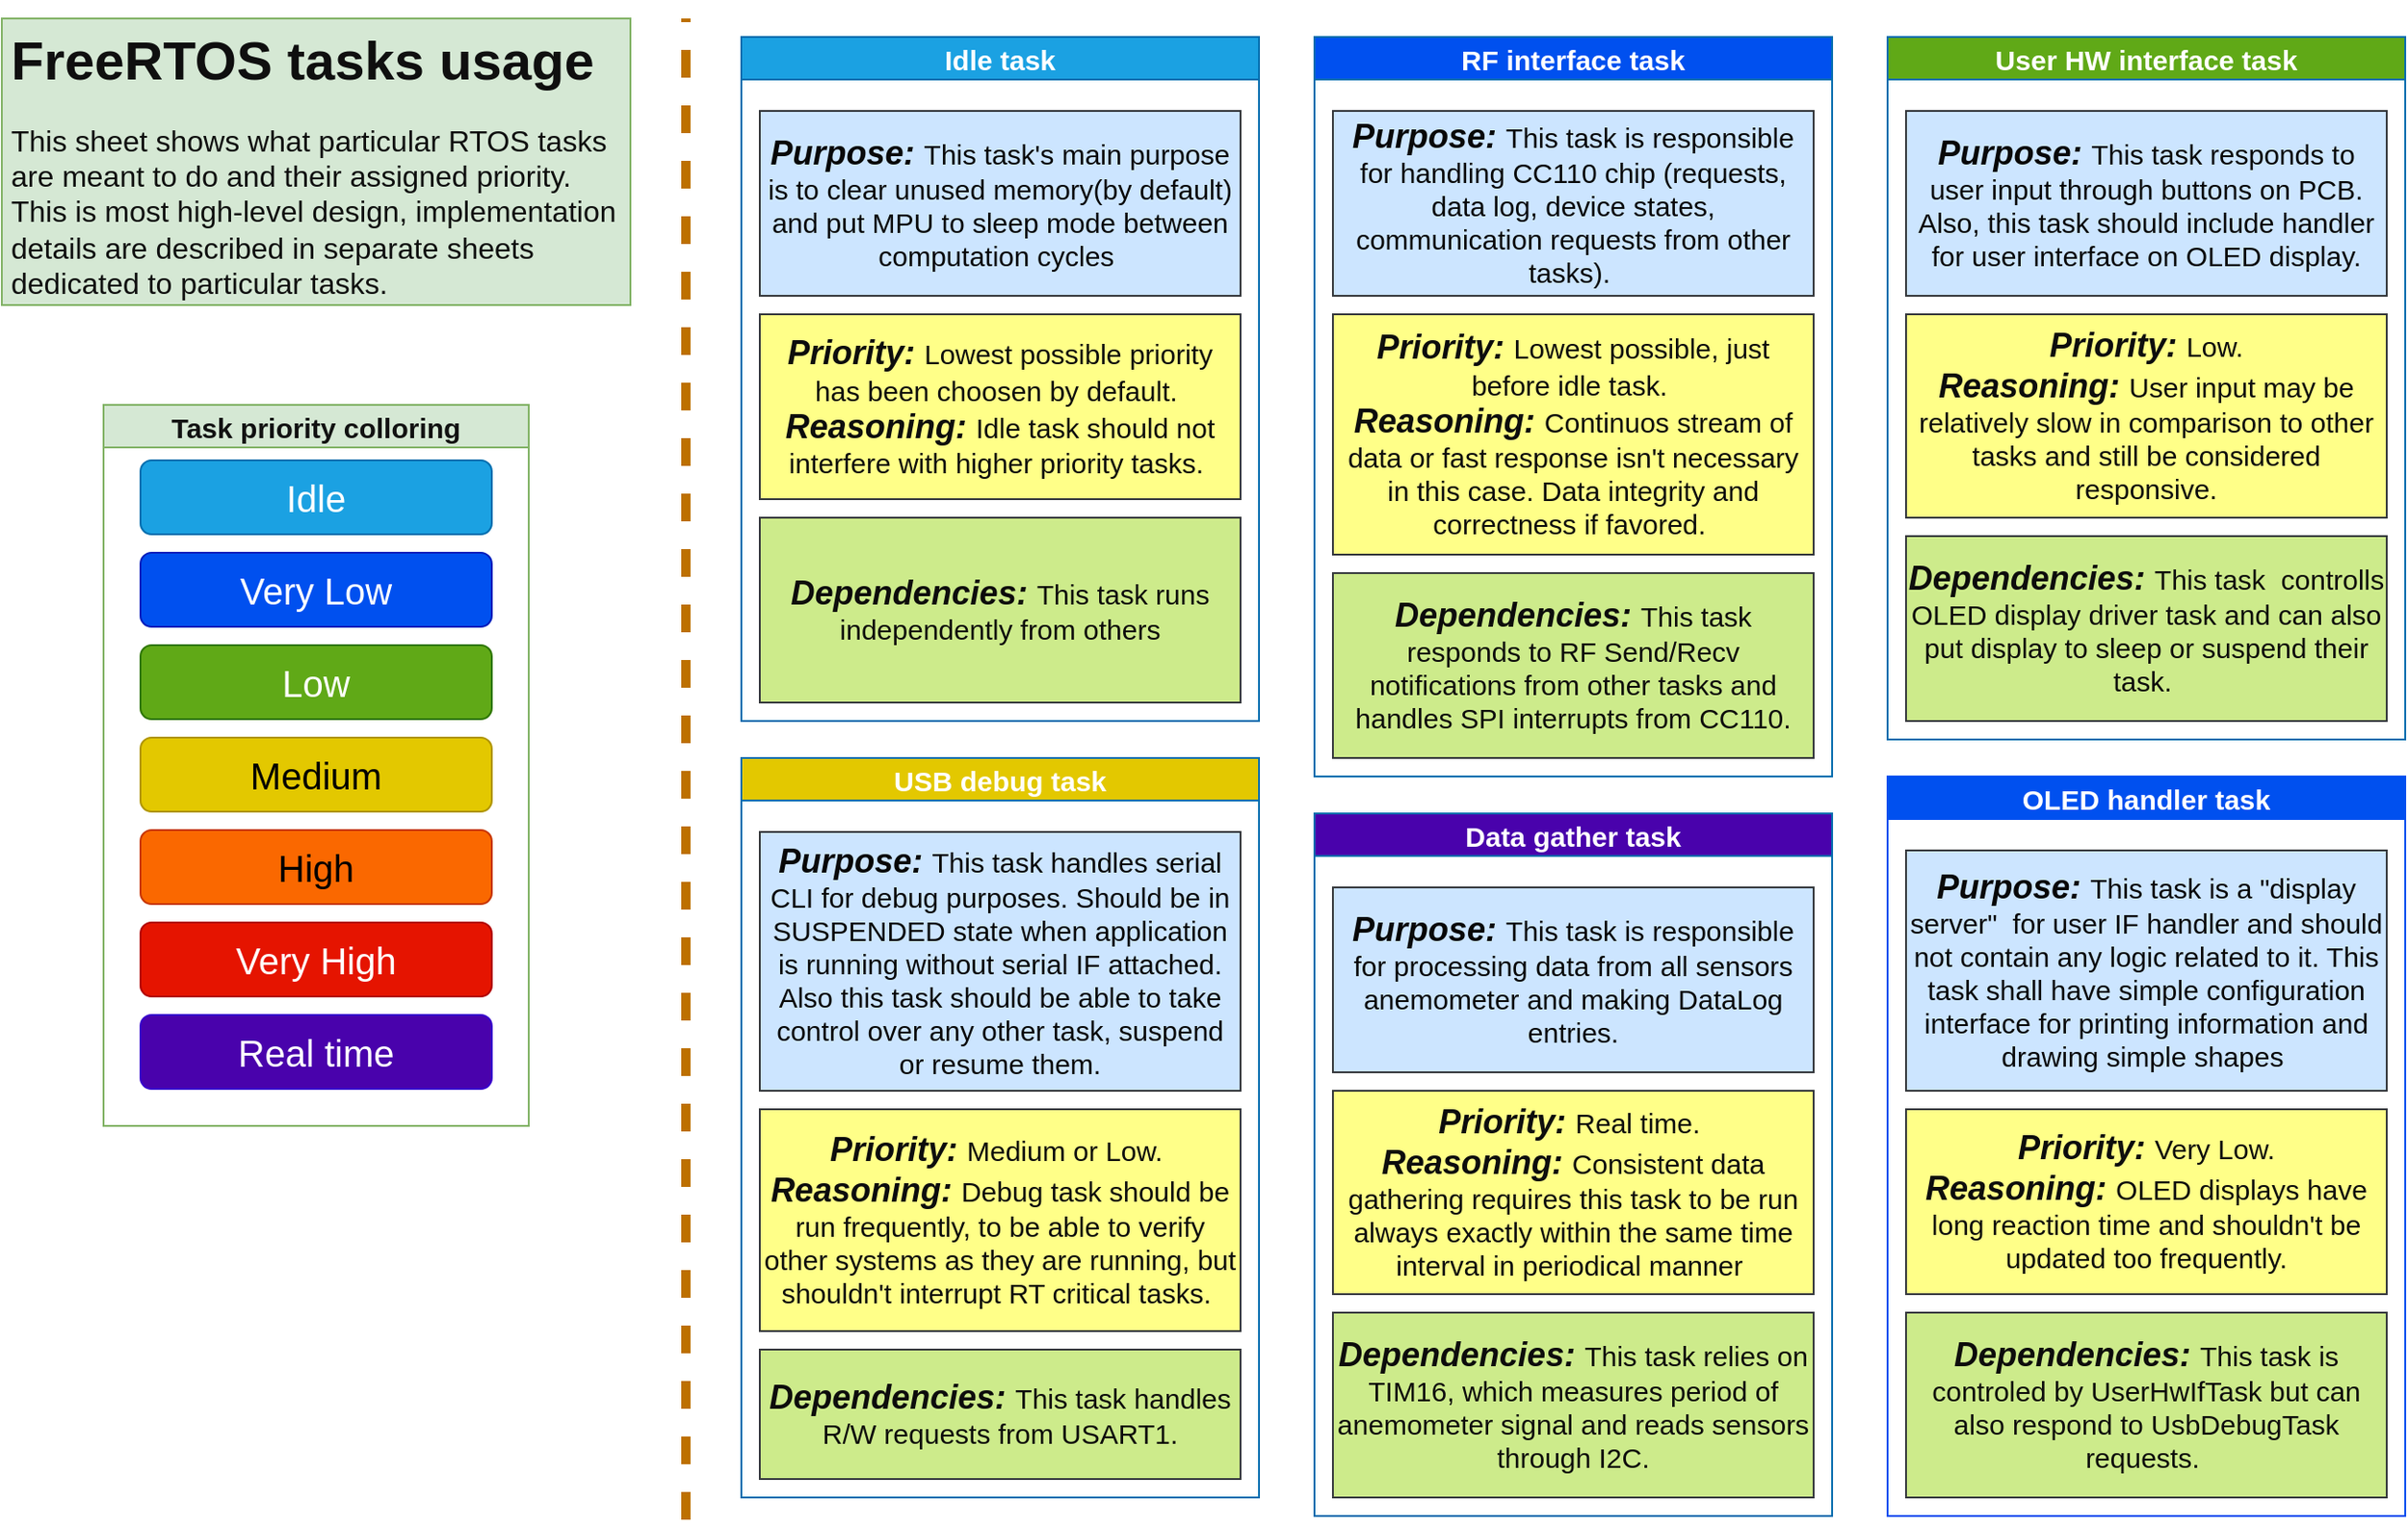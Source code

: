 <mxfile>
    <diagram id="VyqQpMcPUmYa-1CBkMry" name="Page-1">
        <mxGraphModel dx="1130" dy="780" grid="1" gridSize="10" guides="1" tooltips="1" connect="1" arrows="1" fold="1" page="1" pageScale="1" pageWidth="1169" pageHeight="827" math="0" shadow="0">
            <root>
                <mxCell id="0"/>
                <mxCell id="1" parent="0"/>
                <mxCell id="2" value="&lt;h1&gt;&lt;font style=&quot;font-size: 29px;&quot;&gt;FreeRTOS tasks usage&lt;/font&gt;&lt;/h1&gt;&lt;p&gt;&lt;font style=&quot;font-size: 16px;&quot;&gt;This sheet shows what particular RTOS tasks are meant to do and their assigned priority. This is most high-level design, implementation details are described in separate sheets dedicated to particular tasks.&lt;/font&gt;&lt;/p&gt;" style="text;html=1;strokeColor=#82b366;fillColor=#d5e8d4;spacing=5;spacingTop=-20;whiteSpace=wrap;overflow=hidden;rounded=0;labelBackgroundColor=none;fontColor=#0f0f0f;labelBorderColor=none;" parent="1" vertex="1">
                    <mxGeometry x="10" y="10" width="340" height="155" as="geometry"/>
                </mxCell>
                <mxCell id="5" value="Idle task" style="swimlane;whiteSpace=wrap;html=1;fontSize=15;fillColor=#1ba1e2;strokeColor=#006EAF;fontColor=#ffffff;" parent="1" vertex="1">
                    <mxGeometry x="410" y="20" width="280" height="370" as="geometry"/>
                </mxCell>
                <mxCell id="17" value="&lt;font&gt;&lt;i style=&quot;font-size: 18px; font-weight: bold;&quot;&gt;Purpose: &lt;/i&gt;&lt;/font&gt;This task's main purpose is to clear unused memory(by default) and put MPU to sleep mode between computation cycles&amp;nbsp;" style="rounded=0;whiteSpace=wrap;html=1;labelBackgroundColor=none;labelBorderColor=none;fontSize=15;fillColor=#cce5ff;fillStyle=auto;strokeColor=#36393d;fontColor=#080808;" parent="5" vertex="1">
                    <mxGeometry x="10" y="40" width="260" height="100" as="geometry"/>
                </mxCell>
                <mxCell id="18" value="&lt;font&gt;&lt;i style=&quot;font-size: 18px; font-weight: bold;&quot;&gt;Priority: &lt;/i&gt;&lt;/font&gt;Lowest possible priority has been choosen by default.&amp;nbsp;&lt;br&gt;&lt;i style=&quot;font-size: 18px; font-weight: bold;&quot;&gt;Reasoning: &lt;/i&gt;Idle task should not interfere with higher priority tasks.&amp;nbsp;" style="rounded=0;whiteSpace=wrap;html=1;labelBackgroundColor=none;labelBorderColor=none;fontSize=15;fillColor=#ffff88;fillStyle=auto;strokeColor=#36393d;fontColor=#0d0d0d;" parent="5" vertex="1">
                    <mxGeometry x="10" y="150" width="260" height="100" as="geometry"/>
                </mxCell>
                <mxCell id="19" value="&lt;font color=&quot;#0d0c0c&quot;&gt;&lt;font&gt;&lt;i style=&quot;font-size: 18px; font-weight: bold;&quot;&gt;Dependencies: &lt;/i&gt;&lt;/font&gt;This task runs independently from others&lt;/font&gt;" style="rounded=0;whiteSpace=wrap;html=1;labelBackgroundColor=none;labelBorderColor=none;fontSize=15;fillColor=#cdeb8b;fillStyle=auto;strokeColor=#36393d;" parent="5" vertex="1">
                    <mxGeometry x="10" y="260" width="260" height="100" as="geometry"/>
                </mxCell>
                <mxCell id="7" value="&lt;font color=&quot;#121212&quot;&gt;Task priority colloring&lt;/font&gt;" style="swimlane;whiteSpace=wrap;html=1;fontSize=15;fillColor=#d5e8d4;strokeColor=#82b366;" parent="1" vertex="1">
                    <mxGeometry x="65" y="219" width="230" height="390" as="geometry"/>
                </mxCell>
                <mxCell id="10" value="&lt;font style=&quot;font-size: 20px;&quot;&gt;Idle&lt;/font&gt;" style="rounded=1;whiteSpace=wrap;html=1;fillColor=#1ba1e2;fontColor=#ffffff;strokeColor=#006EAF;" parent="7" vertex="1">
                    <mxGeometry x="20" y="30" width="190" height="40" as="geometry"/>
                </mxCell>
                <mxCell id="11" value="&lt;font style=&quot;font-size: 20px;&quot;&gt;Very Low&lt;/font&gt;" style="rounded=1;whiteSpace=wrap;html=1;fillColor=#0050ef;fontColor=#ffffff;strokeColor=#001DBC;" parent="7" vertex="1">
                    <mxGeometry x="20" y="80" width="190" height="40" as="geometry"/>
                </mxCell>
                <mxCell id="12" value="&lt;font style=&quot;font-size: 20px;&quot;&gt;Low&lt;/font&gt;" style="rounded=1;whiteSpace=wrap;html=1;fillColor=#60a917;fontColor=#ffffff;strokeColor=#2D7600;" parent="7" vertex="1">
                    <mxGeometry x="20" y="130" width="190" height="40" as="geometry"/>
                </mxCell>
                <mxCell id="13" value="&lt;font style=&quot;font-size: 20px;&quot;&gt;Medium&lt;/font&gt;" style="rounded=1;whiteSpace=wrap;html=1;fillColor=#e3c800;fontColor=#000000;strokeColor=#B09500;" parent="7" vertex="1">
                    <mxGeometry x="20" y="180" width="190" height="40" as="geometry"/>
                </mxCell>
                <mxCell id="14" value="&lt;font style=&quot;font-size: 20px;&quot;&gt;High&lt;/font&gt;" style="rounded=1;whiteSpace=wrap;html=1;fillColor=#fa6800;fontColor=#000000;strokeColor=#C73500;" parent="7" vertex="1">
                    <mxGeometry x="20" y="230" width="190" height="40" as="geometry"/>
                </mxCell>
                <mxCell id="15" value="&lt;font style=&quot;font-size: 20px;&quot;&gt;Very High&lt;/font&gt;" style="rounded=1;whiteSpace=wrap;html=1;fillColor=#e51400;fontColor=#ffffff;strokeColor=#B20000;" parent="7" vertex="1">
                    <mxGeometry x="20" y="280" width="190" height="40" as="geometry"/>
                </mxCell>
                <mxCell id="16" value="&lt;font style=&quot;font-size: 20px;&quot;&gt;Real time&lt;/font&gt;" style="rounded=1;whiteSpace=wrap;html=1;fillColor=#4902ac;fontColor=#ffffff;strokeColor=#3700CC;" parent="7" vertex="1">
                    <mxGeometry x="20" y="330" width="190" height="40" as="geometry"/>
                </mxCell>
                <mxCell id="20" value="" style="endArrow=none;dashed=1;html=1;fontSize=18;fontColor=#0d0c0c;strokeWidth=5;fillColor=#f0a30a;strokeColor=#BD7000;" parent="1" edge="1">
                    <mxGeometry width="50" height="50" relative="1" as="geometry">
                        <mxPoint x="380" y="822" as="sourcePoint"/>
                        <mxPoint x="380" y="10" as="targetPoint"/>
                    </mxGeometry>
                </mxCell>
                <mxCell id="21" value="RF interface task" style="swimlane;whiteSpace=wrap;html=1;fontSize=15;fillColor=#0050ef;strokeColor=#006EAF;fontColor=#ffffff;" parent="1" vertex="1">
                    <mxGeometry x="720" y="20" width="280" height="400" as="geometry"/>
                </mxCell>
                <mxCell id="22" value="&lt;font&gt;&lt;i style=&quot;font-size: 18px; font-weight: bold;&quot;&gt;Purpose: &lt;/i&gt;&lt;/font&gt;This task is responsible for handling CC110 chip (requests, data log, device states, communication requests from other tasks).&amp;nbsp;" style="rounded=0;whiteSpace=wrap;html=1;labelBackgroundColor=none;labelBorderColor=none;fontSize=15;fillColor=#cce5ff;fillStyle=auto;strokeColor=#36393d;fontColor=#080808;" parent="21" vertex="1">
                    <mxGeometry x="10" y="40" width="260" height="100" as="geometry"/>
                </mxCell>
                <mxCell id="23" value="&lt;font&gt;&lt;i style=&quot;font-size: 18px; font-weight: bold;&quot;&gt;Priority: &lt;/i&gt;&lt;/font&gt;Lowest possible, just before idle task.&amp;nbsp;&lt;br&gt;&lt;i style=&quot;font-size: 18px; font-weight: bold;&quot;&gt;Reasoning: &lt;/i&gt;Continuos stream of data or fast response isn't necessary in this case. Data integrity and correctness if favored.&amp;nbsp;" style="rounded=0;whiteSpace=wrap;html=1;labelBackgroundColor=none;labelBorderColor=none;fontSize=15;fillColor=#ffff88;fillStyle=auto;strokeColor=#36393d;fontColor=#0d0d0d;" parent="21" vertex="1">
                    <mxGeometry x="10" y="150" width="260" height="130" as="geometry"/>
                </mxCell>
                <mxCell id="24" value="&lt;font color=&quot;#0d0c0c&quot;&gt;&lt;font&gt;&lt;i style=&quot;font-size: 18px; font-weight: bold;&quot;&gt;Dependencies: &lt;/i&gt;&lt;/font&gt;This task responds to RF Send/Recv notifications from other tasks and handles SPI interrupts from CC110.&lt;/font&gt;" style="rounded=0;whiteSpace=wrap;html=1;labelBackgroundColor=none;labelBorderColor=none;fontSize=15;fillColor=#cdeb8b;fillStyle=auto;strokeColor=#36393d;" parent="21" vertex="1">
                    <mxGeometry x="10" y="290" width="260" height="100" as="geometry"/>
                </mxCell>
                <mxCell id="25" value="USB debug task" style="swimlane;whiteSpace=wrap;html=1;fontSize=15;fillColor=#e3c800;strokeColor=#006EAF;fontColor=#ffffff;" parent="1" vertex="1">
                    <mxGeometry x="410" y="410" width="280" height="400" as="geometry"/>
                </mxCell>
                <mxCell id="26" value="&lt;font&gt;&lt;i style=&quot;font-size: 18px; font-weight: bold;&quot;&gt;Purpose: &lt;/i&gt;&lt;/font&gt;This task handles serial CLI for debug purposes. Should be in SUSPENDED state when application is running without serial IF attached. Also this task should be able to take control over any other task, suspend or resume them." style="rounded=0;whiteSpace=wrap;html=1;labelBackgroundColor=none;labelBorderColor=none;fontSize=15;fillColor=#cce5ff;fillStyle=auto;strokeColor=#36393d;fontColor=#080808;" parent="25" vertex="1">
                    <mxGeometry x="10" y="40" width="260" height="140" as="geometry"/>
                </mxCell>
                <mxCell id="27" value="&lt;font&gt;&lt;i style=&quot;font-size: 18px; font-weight: bold;&quot;&gt;Priority: &lt;/i&gt;&lt;/font&gt;Medium or Low.&amp;nbsp;&lt;br&gt;&lt;i style=&quot;font-size: 18px; font-weight: bold;&quot;&gt;Reasoning: &lt;/i&gt;Debug task should be run frequently, to be able to verify other systems as they are running, but shouldn't interrupt RT critical tasks.&amp;nbsp;" style="rounded=0;whiteSpace=wrap;html=1;labelBackgroundColor=none;labelBorderColor=none;fontSize=15;fillColor=#ffff88;fillStyle=auto;strokeColor=#36393d;fontColor=#0d0d0d;" parent="25" vertex="1">
                    <mxGeometry x="10" y="190" width="260" height="120" as="geometry"/>
                </mxCell>
                <mxCell id="28" value="&lt;font color=&quot;#0d0c0c&quot;&gt;&lt;font&gt;&lt;i style=&quot;font-size: 18px; font-weight: bold;&quot;&gt;Dependencies: &lt;/i&gt;&lt;/font&gt;This task handles R/W requests from USART1.&lt;/font&gt;" style="rounded=0;whiteSpace=wrap;html=1;labelBackgroundColor=none;labelBorderColor=none;fontSize=15;fillColor=#cdeb8b;fillStyle=auto;strokeColor=#36393d;" parent="25" vertex="1">
                    <mxGeometry x="10" y="320" width="260" height="70" as="geometry"/>
                </mxCell>
                <mxCell id="30" value="Data gather task" style="swimlane;whiteSpace=wrap;html=1;fontSize=15;fillColor=#4902ac;strokeColor=#006EAF;fontColor=#ffffff;" parent="1" vertex="1">
                    <mxGeometry x="720" y="440" width="280" height="380" as="geometry"/>
                </mxCell>
                <mxCell id="31" value="&lt;font&gt;&lt;i style=&quot;font-size: 18px; font-weight: bold;&quot;&gt;Purpose: &lt;/i&gt;&lt;/font&gt;This task is responsible for processing data from all sensors anemometer and making DataLog entries." style="rounded=0;whiteSpace=wrap;html=1;labelBackgroundColor=none;labelBorderColor=none;fontSize=15;fillColor=#cce5ff;fillStyle=auto;strokeColor=#36393d;fontColor=#080808;" parent="30" vertex="1">
                    <mxGeometry x="10" y="40" width="260" height="100" as="geometry"/>
                </mxCell>
                <mxCell id="32" value="&lt;font&gt;&lt;i style=&quot;font-size: 18px; font-weight: bold;&quot;&gt;Priority: &lt;/i&gt;&lt;/font&gt;Real time.&amp;nbsp;&lt;br&gt;&lt;i style=&quot;font-size: 18px; font-weight: bold;&quot;&gt;Reasoning: &lt;/i&gt;Consistent data gathering requires this task to be run always exactly within the same time interval in periodical manner&amp;nbsp;" style="rounded=0;whiteSpace=wrap;html=1;labelBackgroundColor=none;labelBorderColor=none;fontSize=15;fillColor=#ffff88;fillStyle=auto;strokeColor=#36393d;fontColor=#0d0d0d;" parent="30" vertex="1">
                    <mxGeometry x="10" y="150" width="260" height="110" as="geometry"/>
                </mxCell>
                <mxCell id="33" value="&lt;font color=&quot;#0d0c0c&quot;&gt;&lt;font&gt;&lt;i style=&quot;font-size: 18px; font-weight: bold;&quot;&gt;Dependencies: &lt;/i&gt;&lt;/font&gt;This task relies on TIM16, which measures period of anemometer signal and reads sensors through I2C.&lt;/font&gt;" style="rounded=0;whiteSpace=wrap;html=1;labelBackgroundColor=none;labelBorderColor=none;fontSize=15;fillColor=#cdeb8b;fillStyle=auto;strokeColor=#36393d;" parent="30" vertex="1">
                    <mxGeometry x="10" y="270" width="260" height="100" as="geometry"/>
                </mxCell>
                <mxCell id="34" value="User HW interface task" style="swimlane;whiteSpace=wrap;html=1;fontSize=15;fillColor=#60a917;strokeColor=#006EAF;fontColor=#ffffff;" vertex="1" parent="1">
                    <mxGeometry x="1030" y="20" width="280" height="380" as="geometry"/>
                </mxCell>
                <mxCell id="35" value="&lt;font&gt;&lt;i style=&quot;font-size: 18px; font-weight: bold;&quot;&gt;Purpose: &lt;/i&gt;&lt;/font&gt;This task responds to user input through buttons on PCB. Also, this task should include handler for user interface on OLED display." style="rounded=0;whiteSpace=wrap;html=1;labelBackgroundColor=none;labelBorderColor=none;fontSize=15;fillColor=#cce5ff;fillStyle=auto;strokeColor=#36393d;fontColor=#080808;" vertex="1" parent="34">
                    <mxGeometry x="10" y="40" width="260" height="100" as="geometry"/>
                </mxCell>
                <mxCell id="36" value="&lt;font&gt;&lt;i style=&quot;font-size: 18px; font-weight: bold;&quot;&gt;Priority: &lt;/i&gt;&lt;/font&gt;Low.&lt;br&gt;&lt;i style=&quot;font-size: 18px; font-weight: bold;&quot;&gt;Reasoning: &lt;/i&gt;User input may be relatively slow in comparison to other tasks and still be considered responsive." style="rounded=0;whiteSpace=wrap;html=1;labelBackgroundColor=none;labelBorderColor=none;fontSize=15;fillColor=#ffff88;fillStyle=auto;strokeColor=#36393d;fontColor=#0d0d0d;" vertex="1" parent="34">
                    <mxGeometry x="10" y="150" width="260" height="110" as="geometry"/>
                </mxCell>
                <mxCell id="37" value="&lt;font color=&quot;#0d0c0c&quot;&gt;&lt;font&gt;&lt;i style=&quot;font-size: 18px; font-weight: bold;&quot;&gt;Dependencies: &lt;/i&gt;&lt;/font&gt;This task&amp;nbsp; controlls OLED display driver task and can also put display to sleep or suspend their task.&amp;nbsp;&lt;/font&gt;" style="rounded=0;whiteSpace=wrap;html=1;labelBackgroundColor=none;labelBorderColor=none;fontSize=15;fillColor=#cdeb8b;fillStyle=auto;strokeColor=#36393d;" vertex="1" parent="34">
                    <mxGeometry x="10" y="270" width="260" height="100" as="geometry"/>
                </mxCell>
                <mxCell id="38" value="OLED handler task" style="swimlane;whiteSpace=wrap;html=1;fontSize=15;fillColor=#0050ef;strokeColor=#0050ef;fontColor=#ffffff;" vertex="1" parent="1">
                    <mxGeometry x="1030" y="420" width="280" height="400" as="geometry"/>
                </mxCell>
                <mxCell id="39" value="&lt;font&gt;&lt;i style=&quot;font-size: 18px; font-weight: bold;&quot;&gt;Purpose: &lt;/i&gt;&lt;/font&gt;This task is a &quot;display server&quot;&amp;nbsp; for user IF handler and should not contain any logic related to it. This task shall have simple configuration interface for printing information and drawing simple shapes&amp;nbsp;" style="rounded=0;whiteSpace=wrap;html=1;labelBackgroundColor=none;labelBorderColor=none;fontSize=15;fillColor=#cce5ff;fillStyle=auto;strokeColor=#36393d;fontColor=#080808;" vertex="1" parent="38">
                    <mxGeometry x="10" y="40" width="260" height="130" as="geometry"/>
                </mxCell>
                <mxCell id="40" value="&lt;font&gt;&lt;i style=&quot;font-size: 18px; font-weight: bold;&quot;&gt;Priority: &lt;/i&gt;&lt;/font&gt;Very Low.&lt;br&gt;&lt;i style=&quot;font-size: 18px; font-weight: bold;&quot;&gt;Reasoning: &lt;/i&gt;OLED displays have long reaction time and shouldn't be updated too frequently." style="rounded=0;whiteSpace=wrap;html=1;labelBackgroundColor=none;labelBorderColor=none;fontSize=15;fillColor=#ffff88;fillStyle=auto;strokeColor=#36393d;fontColor=#0d0d0d;" vertex="1" parent="38">
                    <mxGeometry x="10" y="180" width="260" height="100" as="geometry"/>
                </mxCell>
                <mxCell id="41" value="&lt;font color=&quot;#0d0c0c&quot;&gt;&lt;font&gt;&lt;i style=&quot;font-size: 18px; font-weight: bold;&quot;&gt;Dependencies: &lt;/i&gt;&lt;/font&gt;This task is controled by UserHwIfTask but can also respond to UsbDebugTask requests.&amp;nbsp;&lt;/font&gt;" style="rounded=0;whiteSpace=wrap;html=1;labelBackgroundColor=none;labelBorderColor=none;fontSize=15;fillColor=#cdeb8b;fillStyle=auto;strokeColor=#36393d;" vertex="1" parent="38">
                    <mxGeometry x="10" y="290" width="260" height="100" as="geometry"/>
                </mxCell>
            </root>
        </mxGraphModel>
    </diagram>
</mxfile>